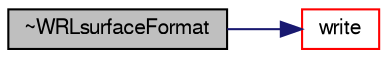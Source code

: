 digraph "~WRLsurfaceFormat"
{
  bgcolor="transparent";
  edge [fontname="FreeSans",fontsize="10",labelfontname="FreeSans",labelfontsize="10"];
  node [fontname="FreeSans",fontsize="10",shape=record];
  rankdir="LR";
  Node60 [label="~WRLsurfaceFormat",height=0.2,width=0.4,color="black", fillcolor="grey75", style="filled", fontcolor="black"];
  Node60 -> Node61 [color="midnightblue",fontsize="10",style="solid",fontname="FreeSans"];
  Node61 [label="write",height=0.2,width=0.4,color="red",URL="$a29674.html#a2a1e1394d9dd8932b738248c123a267f",tooltip="Write surface mesh components by proxy. "];
}
